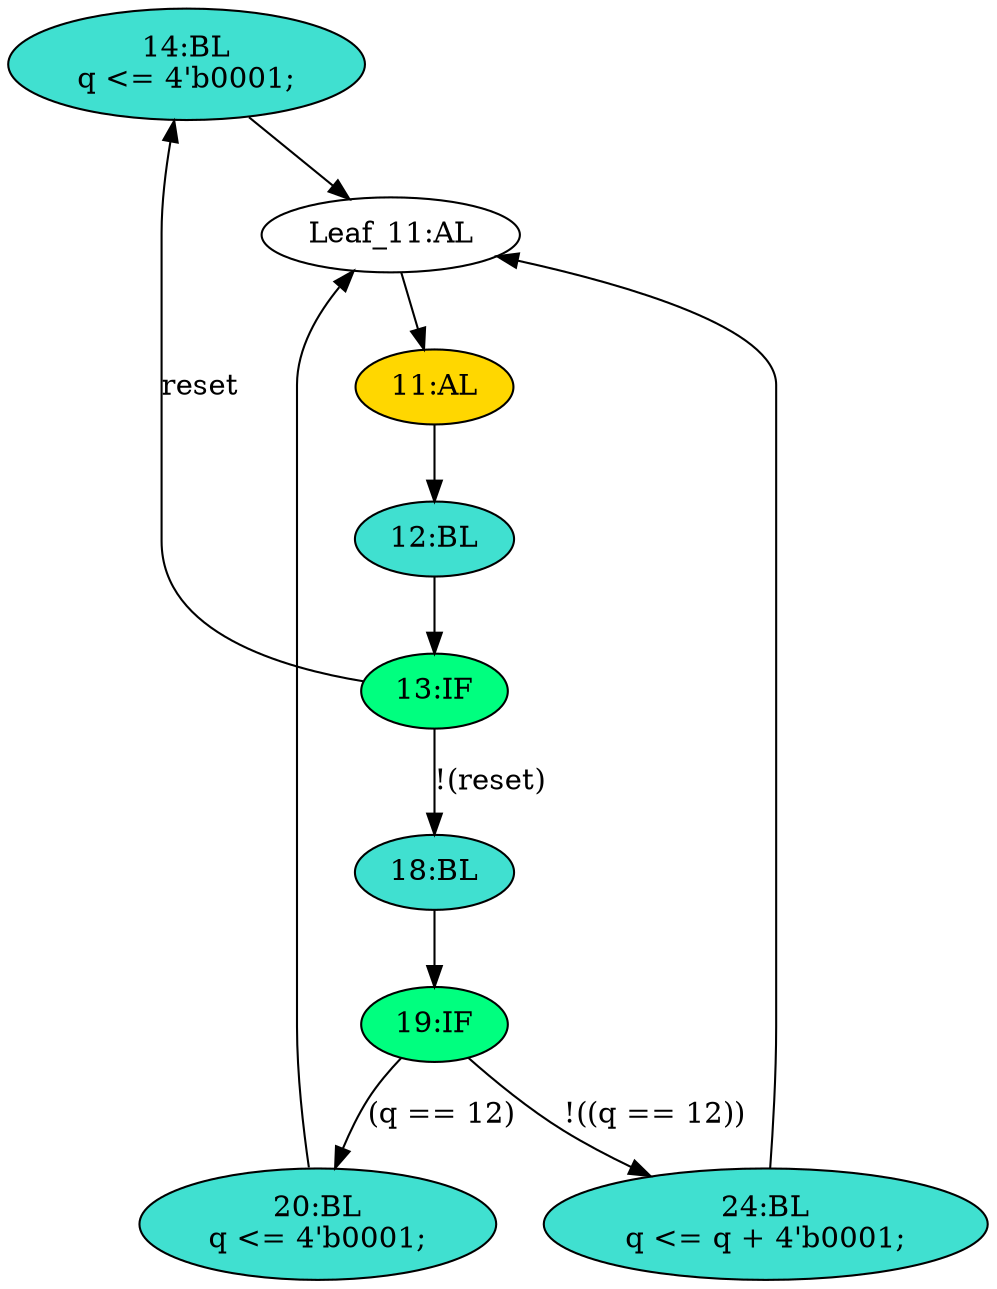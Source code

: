 strict digraph "compose( ,  )" {
	node [label="\N"];
	"14:BL"	[ast="<pyverilog.vparser.ast.Block object at 0x7fb51d275790>",
		fillcolor=turquoise,
		label="14:BL
q <= 4'b0001;",
		statements="[<pyverilog.vparser.ast.NonblockingSubstitution object at 0x7fb51cf56810>]",
		style=filled,
		typ=Block];
	"Leaf_11:AL"	[def_var="['q']",
		label="Leaf_11:AL"];
	"14:BL" -> "Leaf_11:AL"	[cond="[]",
		lineno=None];
	"13:IF"	[ast="<pyverilog.vparser.ast.IfStatement object at 0x7fb51cf56910>",
		fillcolor=springgreen,
		label="13:IF",
		statements="[]",
		style=filled,
		typ=IfStatement];
	"13:IF" -> "14:BL"	[cond="['reset']",
		label=reset,
		lineno=13];
	"18:BL"	[ast="<pyverilog.vparser.ast.Block object at 0x7fb51cf56bd0>",
		fillcolor=turquoise,
		label="18:BL",
		statements="[]",
		style=filled,
		typ=Block];
	"13:IF" -> "18:BL"	[cond="['reset']",
		label="!(reset)",
		lineno=13];
	"20:BL"	[ast="<pyverilog.vparser.ast.Block object at 0x7fb51cfa3e10>",
		fillcolor=turquoise,
		label="20:BL
q <= 4'b0001;",
		statements="[<pyverilog.vparser.ast.NonblockingSubstitution object at 0x7fb51cf4e290>]",
		style=filled,
		typ=Block];
	"20:BL" -> "Leaf_11:AL"	[cond="[]",
		lineno=None];
	"19:IF"	[ast="<pyverilog.vparser.ast.IfStatement object at 0x7fb51cf4ee90>",
		fillcolor=springgreen,
		label="19:IF",
		statements="[]",
		style=filled,
		typ=IfStatement];
	"19:IF" -> "20:BL"	[cond="['q']",
		label="(q == 12)",
		lineno=19];
	"24:BL"	[ast="<pyverilog.vparser.ast.Block object at 0x7fb51cf4ecd0>",
		fillcolor=turquoise,
		label="24:BL
q <= q + 4'b0001;",
		statements="[<pyverilog.vparser.ast.NonblockingSubstitution object at 0x7fb51cfb1650>]",
		style=filled,
		typ=Block];
	"19:IF" -> "24:BL"	[cond="['q']",
		label="!((q == 12))",
		lineno=19];
	"24:BL" -> "Leaf_11:AL"	[cond="[]",
		lineno=None];
	"11:AL"	[ast="<pyverilog.vparser.ast.Always object at 0x7fb51d275e10>",
		clk_sens=True,
		fillcolor=gold,
		label="11:AL",
		sens="['clk', 'reset']",
		statements="[]",
		style=filled,
		typ=Always,
		use_var="['reset', 'q']"];
	"Leaf_11:AL" -> "11:AL";
	"18:BL" -> "19:IF"	[cond="[]",
		lineno=None];
	"12:BL"	[ast="<pyverilog.vparser.ast.Block object at 0x7fb51d2750d0>",
		fillcolor=turquoise,
		label="12:BL",
		statements="[]",
		style=filled,
		typ=Block];
	"12:BL" -> "13:IF"	[cond="[]",
		lineno=None];
	"11:AL" -> "12:BL"	[cond="[]",
		lineno=None];
}
